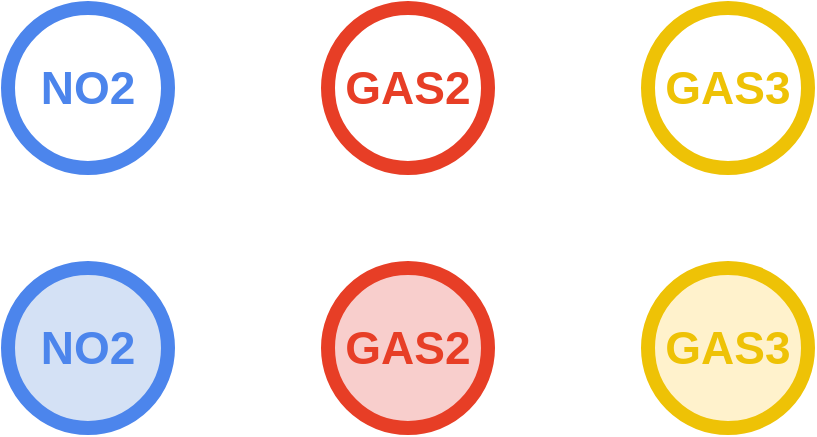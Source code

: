 <mxfile version="13.8.8" type="device"><diagram id="MvKSkYECCxBGbyhG_cZx" name="Page-1"><mxGraphModel dx="1422" dy="832" grid="1" gridSize="10" guides="1" tooltips="1" connect="1" arrows="1" fold="1" page="1" pageScale="1" pageWidth="827" pageHeight="1169" math="0" shadow="0"><root><mxCell id="0"/><mxCell id="1" parent="0"/><mxCell id="BkniVlPYSTonOW7UYQNQ-1" value="&lt;font style=&quot;font-size: 23px&quot; color=&quot;#4c85ec&quot;&gt;&lt;b&gt;NO2&lt;/b&gt;&lt;/font&gt;" style="ellipse;whiteSpace=wrap;html=1;aspect=fixed;strokeWidth=7;strokeColor=#4c85ecff;fillColor=none;" parent="1" vertex="1"><mxGeometry x="160" y="120" width="80" height="80" as="geometry"/></mxCell><mxCell id="BkniVlPYSTonOW7UYQNQ-2" value="&lt;font color=&quot;#e73e26&quot;&gt;&lt;span style=&quot;font-size: 23px&quot;&gt;&lt;b&gt;GAS2&lt;/b&gt;&lt;/span&gt;&lt;/font&gt;" style="ellipse;whiteSpace=wrap;html=1;aspect=fixed;strokeWidth=7;fillColor=none;strokeColor=#e73e26ff;" parent="1" vertex="1"><mxGeometry x="320" y="120" width="80" height="80" as="geometry"/></mxCell><mxCell id="BkniVlPYSTonOW7UYQNQ-3" value="&lt;span style=&quot;font-size: 23px&quot;&gt;&lt;b&gt;&lt;font color=&quot;#eec206&quot;&gt;GAS3&lt;/font&gt;&lt;/b&gt;&lt;/span&gt;" style="ellipse;whiteSpace=wrap;html=1;aspect=fixed;strokeWidth=7;fillColor=none;strokeColor=#eec206ff;" parent="1" vertex="1"><mxGeometry x="480" y="120" width="80" height="80" as="geometry"/></mxCell><mxCell id="BkniVlPYSTonOW7UYQNQ-4" value="&lt;font style=&quot;font-size: 23px&quot; color=&quot;#4c85ec&quot;&gt;&lt;b&gt;NO2&lt;/b&gt;&lt;/font&gt;" style="ellipse;whiteSpace=wrap;html=1;aspect=fixed;strokeWidth=7;strokeColor=#4c85ecff;fillColor=#D4E1F5;" parent="1" vertex="1"><mxGeometry x="160" y="250" width="80" height="80" as="geometry"/></mxCell><mxCell id="BkniVlPYSTonOW7UYQNQ-5" value="&lt;font color=&quot;#e73e26&quot;&gt;&lt;span style=&quot;font-size: 23px&quot;&gt;&lt;b&gt;GAS2&lt;/b&gt;&lt;/span&gt;&lt;/font&gt;" style="ellipse;whiteSpace=wrap;html=1;aspect=fixed;strokeWidth=7;strokeColor=#e73e26ff;fillColor=#F8CECC;" parent="1" vertex="1"><mxGeometry x="320" y="250" width="80" height="80" as="geometry"/></mxCell><mxCell id="BkniVlPYSTonOW7UYQNQ-6" value="&lt;span style=&quot;font-size: 23px&quot;&gt;&lt;b&gt;&lt;font color=&quot;#eec206&quot;&gt;GAS3&lt;/font&gt;&lt;/b&gt;&lt;/span&gt;" style="ellipse;whiteSpace=wrap;html=1;aspect=fixed;strokeWidth=7;strokeColor=#eec206ff;fillColor=#FFF2CC;" parent="1" vertex="1"><mxGeometry x="480" y="250" width="80" height="80" as="geometry"/></mxCell></root></mxGraphModel></diagram></mxfile>